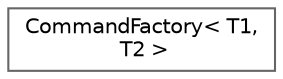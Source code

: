 digraph "Graphical Class Hierarchy"
{
 // INTERACTIVE_SVG=YES
 // LATEX_PDF_SIZE
  bgcolor="transparent";
  edge [fontname=Helvetica,fontsize=10,labelfontname=Helvetica,labelfontsize=10];
  node [fontname=Helvetica,fontsize=10,shape=box,height=0.2,width=0.4];
  rankdir="LR";
  Node0 [id="Node000000",label="CommandFactory\< T1,\l T2 \>",height=0.2,width=0.4,color="grey40", fillcolor="white", style="filled",URL="$class_command_factory.html",tooltip="A template factory and registry for commands using the singleton and Factory design patterns."];
}
